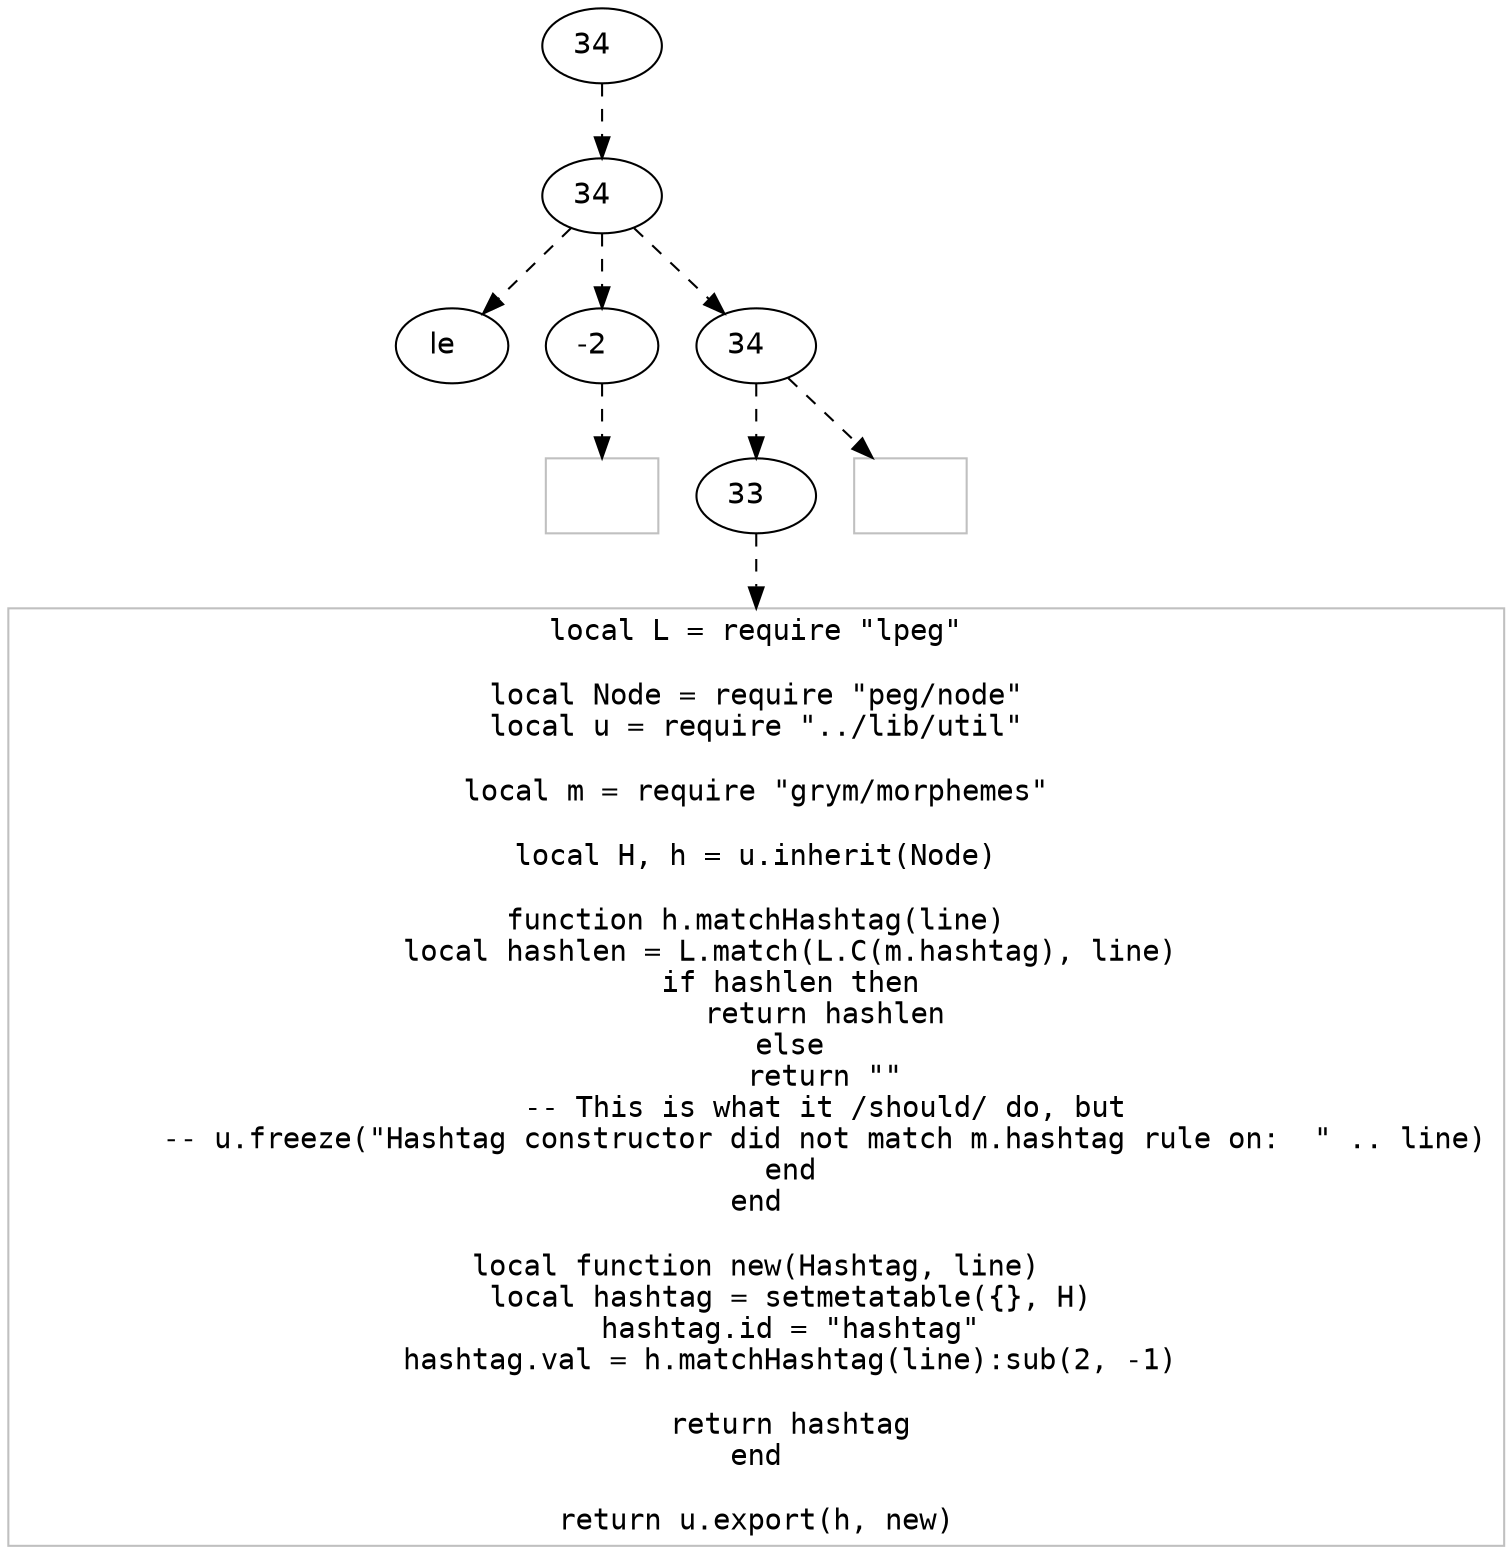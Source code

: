 digraph hierarchy {

node [fontname=Helvetica]
edge [style=dashed]

doc_0 [label="34  "]

doc_0 -> { section_1}
{rank=same; section_1}

section_1 [label="34  "]

section_1 -> { header_2 block_3 block_4}
{rank=same; header_2 block_3 block_4}

header_2 [label="le  "]
block_3 [label="-2  "]
block_4 [label="34  "]


block_3 -> leaf_5
leaf_5  [color=Gray,shape=rectangle,fontname=Inconsolata,label="
"]block_4 -> { codeblock_6}
{rank=same; codeblock_6}

codeblock_6 [label="33  "]


codeblock_6 -> leaf_7
leaf_7  [color=Gray,shape=rectangle,fontname=Inconsolata,label="local L = require \"lpeg\"

local Node = require \"peg/node\"
local u = require \"../lib/util\"

local m = require \"grym/morphemes\"

local H, h = u.inherit(Node)

function h.matchHashtag(line)
    local hashlen = L.match(L.C(m.hashtag), line)
    if hashlen then
        return hashlen
    else
        return \"\"
        -- This is what it /should/ do, but
        -- u.freeze(\"Hashtag constructor did not match m.hashtag rule on:  \" .. line)
    end
end

local function new(Hashtag, line)
    local hashtag = setmetatable({}, H)
    hashtag.id = \"hashtag\"
    hashtag.val = h.matchHashtag(line):sub(2, -1)

    return hashtag
end

return u.export(h, new)
"]
block_4 -> leaf_8
leaf_8  [color=Gray,shape=rectangle,fontname=Inconsolata,label="
"]
}
